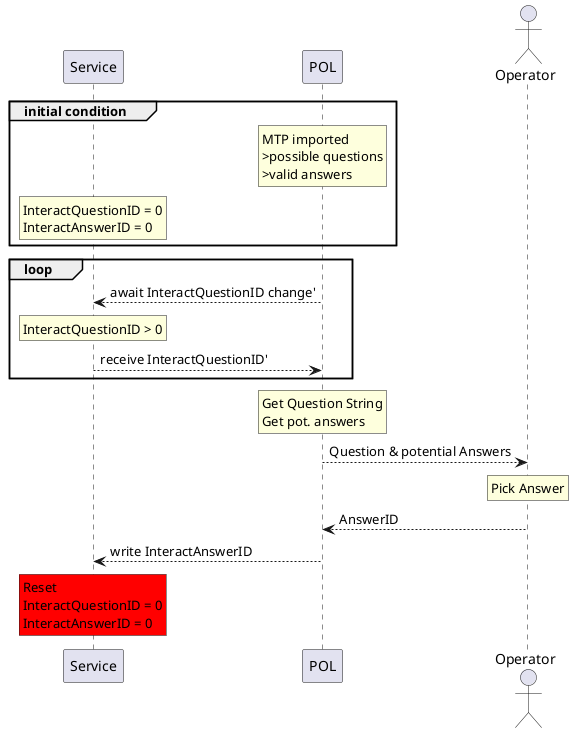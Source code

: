 @startuml

skinparam monochrome false

participant Service
participant POL
actor Operator

group initial condition

rnote over POL
 MTP imported
 >possible questions
 >valid answers
endrnote

rnote over Service
 InteractQuestionID = 0
 InteractAnswerID = 0
endrnote

end

loop
    Service <-- POL : await InteractQuestionID change'
    rnote over Service
     InteractQuestionID > 0
    endrnote
    Service --> POL : receive InteractQuestionID'
end
rnote over POL
 Get Question String
 Get pot. answers
endrnote

POL --> Operator : Question & potential Answers
rnote over Operator
 Pick Answer
endrnote
POL <-- Operator : AnswerID

Service <-- POL : write InteractAnswerID

rnote over Service #F00
 Reset
 InteractQuestionID = 0
 InteractAnswerID = 0
endrnote

@enduml
